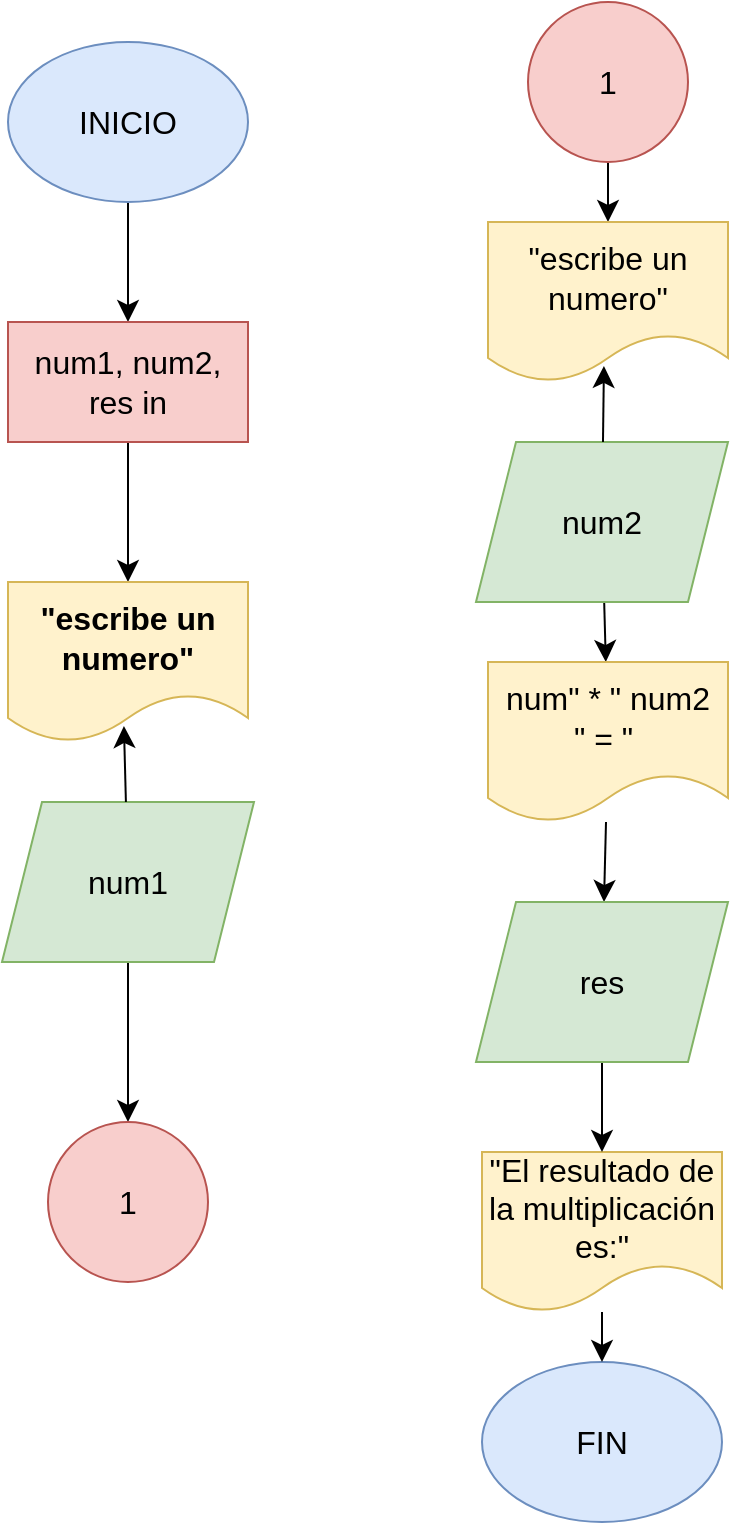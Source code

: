 <mxfile version="22.1.0" type="github">
  <diagram name="Página-1" id="X9oylRcK49WROUmbr2CK">
    <mxGraphModel dx="2261" dy="840" grid="1" gridSize="10" guides="1" tooltips="1" connect="1" arrows="1" fold="1" page="1" pageScale="1" pageWidth="827" pageHeight="1169" math="0" shadow="0">
      <root>
        <mxCell id="0" />
        <mxCell id="1" parent="0" />
        <mxCell id="jb5qOzCTOFwyLriMGtDh-3" style="edgeStyle=none;curved=1;rounded=0;orthogonalLoop=1;jettySize=auto;html=1;fontSize=12;startSize=8;endSize=8;" edge="1" parent="1" source="jb5qOzCTOFwyLriMGtDh-1" target="jb5qOzCTOFwyLriMGtDh-4">
          <mxGeometry relative="1" as="geometry">
            <mxPoint x="414" y="310" as="targetPoint" />
          </mxGeometry>
        </mxCell>
        <mxCell id="jb5qOzCTOFwyLriMGtDh-1" value="&lt;font style=&quot;vertical-align: inherit;&quot;&gt;&lt;font style=&quot;vertical-align: inherit;&quot;&gt;INICIO&lt;/font&gt;&lt;/font&gt;" style="ellipse;whiteSpace=wrap;html=1;fontSize=16;fillColor=#dae8fc;strokeColor=#6c8ebf;" vertex="1" parent="1">
          <mxGeometry x="-40" y="30" width="120" height="80" as="geometry" />
        </mxCell>
        <mxCell id="jb5qOzCTOFwyLriMGtDh-2" value="&lt;font style=&quot;vertical-align: inherit;&quot;&gt;&lt;font style=&quot;vertical-align: inherit;&quot;&gt;FIN&lt;/font&gt;&lt;/font&gt;" style="ellipse;whiteSpace=wrap;html=1;fontSize=16;fillColor=#dae8fc;strokeColor=#6c8ebf;" vertex="1" parent="1">
          <mxGeometry x="197" y="690" width="120" height="80" as="geometry" />
        </mxCell>
        <mxCell id="jb5qOzCTOFwyLriMGtDh-5" style="edgeStyle=none;curved=1;rounded=0;orthogonalLoop=1;jettySize=auto;html=1;fontSize=12;startSize=8;endSize=8;" edge="1" parent="1" source="jb5qOzCTOFwyLriMGtDh-4" target="jb5qOzCTOFwyLriMGtDh-6">
          <mxGeometry relative="1" as="geometry">
            <mxPoint x="414" y="420" as="targetPoint" />
          </mxGeometry>
        </mxCell>
        <mxCell id="jb5qOzCTOFwyLriMGtDh-4" value="num1, num2, res in" style="rounded=0;whiteSpace=wrap;html=1;fontSize=16;fillColor=#f8cecc;strokeColor=#b85450;" vertex="1" parent="1">
          <mxGeometry x="-40" y="170" width="120" height="60" as="geometry" />
        </mxCell>
        <mxCell id="jb5qOzCTOFwyLriMGtDh-6" value="&quot;escribe un numero&quot;" style="shape=document;whiteSpace=wrap;html=1;boundedLbl=1;fontSize=16;fillColor=#fff2cc;strokeColor=#d6b656;fontStyle=1" vertex="1" parent="1">
          <mxGeometry x="-40" y="300" width="120" height="80" as="geometry" />
        </mxCell>
        <mxCell id="jb5qOzCTOFwyLriMGtDh-13" style="edgeStyle=none;curved=1;rounded=0;orthogonalLoop=1;jettySize=auto;html=1;fontSize=12;startSize=8;endSize=8;" edge="1" parent="1" source="jb5qOzCTOFwyLriMGtDh-8" target="jb5qOzCTOFwyLriMGtDh-12">
          <mxGeometry relative="1" as="geometry" />
        </mxCell>
        <mxCell id="jb5qOzCTOFwyLriMGtDh-8" value="num1" style="shape=parallelogram;perimeter=parallelogramPerimeter;whiteSpace=wrap;html=1;fixedSize=1;fontSize=16;fillColor=#d5e8d4;strokeColor=#82b366;" vertex="1" parent="1">
          <mxGeometry x="-43" y="410" width="126" height="80" as="geometry" />
        </mxCell>
        <mxCell id="jb5qOzCTOFwyLriMGtDh-10" style="edgeStyle=none;curved=1;rounded=0;orthogonalLoop=1;jettySize=auto;html=1;entryX=0.483;entryY=0.9;entryDx=0;entryDy=0;entryPerimeter=0;fontSize=12;startSize=8;endSize=8;" edge="1" parent="1" source="jb5qOzCTOFwyLriMGtDh-8" target="jb5qOzCTOFwyLriMGtDh-6">
          <mxGeometry relative="1" as="geometry" />
        </mxCell>
        <mxCell id="jb5qOzCTOFwyLriMGtDh-12" value="1" style="ellipse;whiteSpace=wrap;html=1;aspect=fixed;fontSize=16;fillColor=#f8cecc;strokeColor=#b85450;" vertex="1" parent="1">
          <mxGeometry x="-20" y="570" width="80" height="80" as="geometry" />
        </mxCell>
        <mxCell id="jb5qOzCTOFwyLriMGtDh-22" style="edgeStyle=none;curved=1;rounded=0;orthogonalLoop=1;jettySize=auto;html=1;fontSize=12;startSize=8;endSize=8;" edge="1" parent="1" source="jb5qOzCTOFwyLriMGtDh-14" target="jb5qOzCTOFwyLriMGtDh-19">
          <mxGeometry relative="1" as="geometry" />
        </mxCell>
        <mxCell id="jb5qOzCTOFwyLriMGtDh-14" value="1" style="ellipse;whiteSpace=wrap;html=1;aspect=fixed;fontSize=16;fillColor=#f8cecc;strokeColor=#b85450;" vertex="1" parent="1">
          <mxGeometry x="220" y="10" width="80" height="80" as="geometry" />
        </mxCell>
        <mxCell id="jb5qOzCTOFwyLriMGtDh-19" value="&quot;escribe un numero&quot;" style="shape=document;whiteSpace=wrap;html=1;boundedLbl=1;fontSize=16;fillColor=#fff2cc;strokeColor=#d6b656;" vertex="1" parent="1">
          <mxGeometry x="200" y="120" width="120" height="80" as="geometry" />
        </mxCell>
        <mxCell id="jb5qOzCTOFwyLriMGtDh-24" style="edgeStyle=none;curved=1;rounded=0;orthogonalLoop=1;jettySize=auto;html=1;fontSize=12;startSize=8;endSize=8;" edge="1" parent="1" source="jb5qOzCTOFwyLriMGtDh-20" target="jb5qOzCTOFwyLriMGtDh-23">
          <mxGeometry relative="1" as="geometry" />
        </mxCell>
        <mxCell id="jb5qOzCTOFwyLriMGtDh-20" value="num2" style="shape=parallelogram;perimeter=parallelogramPerimeter;whiteSpace=wrap;html=1;fixedSize=1;fontSize=16;fillColor=#d5e8d4;strokeColor=#82b366;" vertex="1" parent="1">
          <mxGeometry x="194" y="230" width="126" height="80" as="geometry" />
        </mxCell>
        <mxCell id="jb5qOzCTOFwyLriMGtDh-21" style="edgeStyle=none;curved=1;rounded=0;orthogonalLoop=1;jettySize=auto;html=1;entryX=0.483;entryY=0.9;entryDx=0;entryDy=0;entryPerimeter=0;fontSize=12;startSize=8;endSize=8;" edge="1" parent="1" source="jb5qOzCTOFwyLriMGtDh-20" target="jb5qOzCTOFwyLriMGtDh-19">
          <mxGeometry relative="1" as="geometry" />
        </mxCell>
        <mxCell id="jb5qOzCTOFwyLriMGtDh-29" style="edgeStyle=none;curved=1;rounded=0;orthogonalLoop=1;jettySize=auto;html=1;fontSize=12;startSize=8;endSize=8;" edge="1" parent="1" source="jb5qOzCTOFwyLriMGtDh-23" target="jb5qOzCTOFwyLriMGtDh-28">
          <mxGeometry relative="1" as="geometry" />
        </mxCell>
        <mxCell id="jb5qOzCTOFwyLriMGtDh-23" value="num&quot; * &quot; num2 &lt;br&gt;&quot; = &quot;&amp;nbsp;" style="shape=document;whiteSpace=wrap;html=1;boundedLbl=1;fontSize=16;fillColor=#fff2cc;strokeColor=#d6b656;" vertex="1" parent="1">
          <mxGeometry x="200" y="340" width="120" height="80" as="geometry" />
        </mxCell>
        <mxCell id="jb5qOzCTOFwyLriMGtDh-26" style="edgeStyle=none;curved=1;rounded=0;orthogonalLoop=1;jettySize=auto;html=1;fontSize=12;startSize=8;endSize=8;" edge="1" parent="1" source="jb5qOzCTOFwyLriMGtDh-25" target="jb5qOzCTOFwyLriMGtDh-2">
          <mxGeometry relative="1" as="geometry" />
        </mxCell>
        <mxCell id="jb5qOzCTOFwyLriMGtDh-25" value="&quot;El resultado de la multiplicación es:&quot;" style="shape=document;whiteSpace=wrap;html=1;boundedLbl=1;fontSize=16;fillColor=#fff2cc;strokeColor=#d6b656;" vertex="1" parent="1">
          <mxGeometry x="197" y="585" width="120" height="80" as="geometry" />
        </mxCell>
        <mxCell id="jb5qOzCTOFwyLriMGtDh-30" style="edgeStyle=none;curved=1;rounded=0;orthogonalLoop=1;jettySize=auto;html=1;entryX=0.5;entryY=0;entryDx=0;entryDy=0;fontSize=12;startSize=8;endSize=8;" edge="1" parent="1" source="jb5qOzCTOFwyLriMGtDh-28" target="jb5qOzCTOFwyLriMGtDh-25">
          <mxGeometry relative="1" as="geometry" />
        </mxCell>
        <mxCell id="jb5qOzCTOFwyLriMGtDh-28" value="res" style="shape=parallelogram;perimeter=parallelogramPerimeter;whiteSpace=wrap;html=1;fixedSize=1;fontSize=16;fillColor=#d5e8d4;strokeColor=#82b366;" vertex="1" parent="1">
          <mxGeometry x="194" y="460" width="126" height="80" as="geometry" />
        </mxCell>
      </root>
    </mxGraphModel>
  </diagram>
</mxfile>
